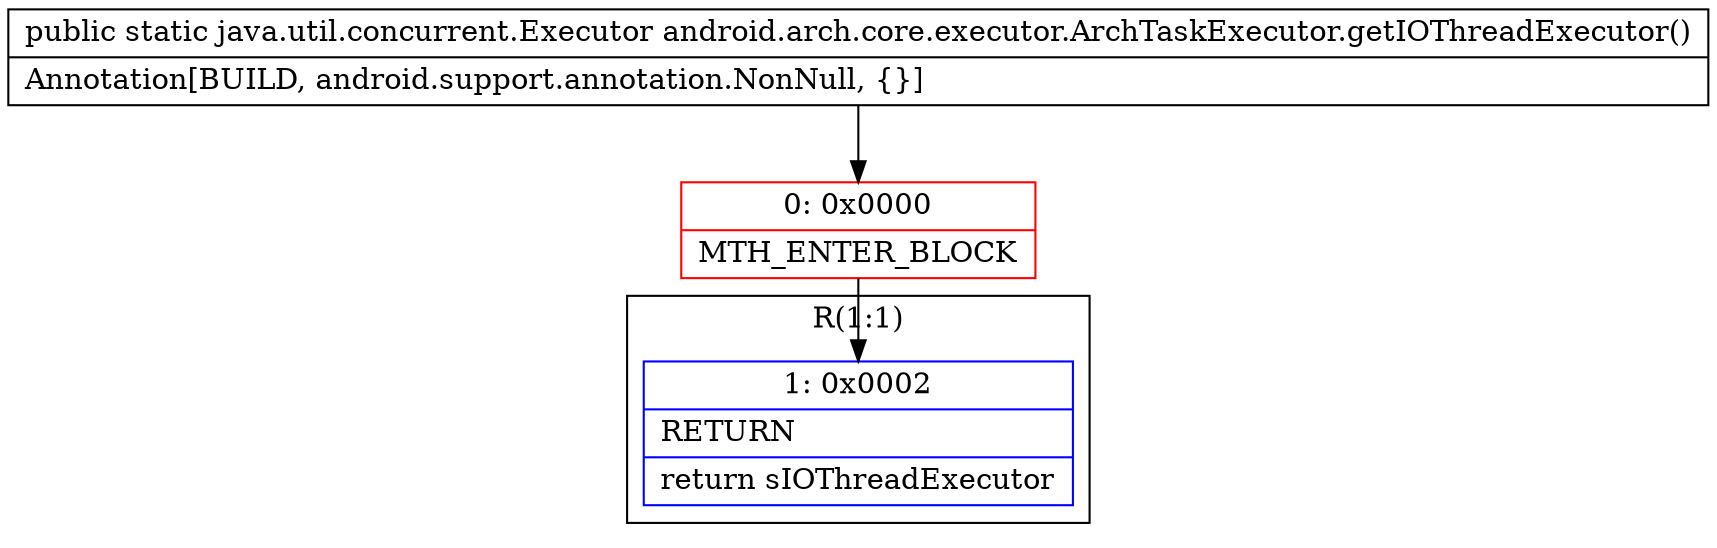 digraph "CFG forandroid.arch.core.executor.ArchTaskExecutor.getIOThreadExecutor()Ljava\/util\/concurrent\/Executor;" {
subgraph cluster_Region_426468666 {
label = "R(1:1)";
node [shape=record,color=blue];
Node_1 [shape=record,label="{1\:\ 0x0002|RETURN\l|return sIOThreadExecutor\l}"];
}
Node_0 [shape=record,color=red,label="{0\:\ 0x0000|MTH_ENTER_BLOCK\l}"];
MethodNode[shape=record,label="{public static java.util.concurrent.Executor android.arch.core.executor.ArchTaskExecutor.getIOThreadExecutor()  | Annotation[BUILD, android.support.annotation.NonNull, \{\}]\l}"];
MethodNode -> Node_0;
Node_0 -> Node_1;
}

